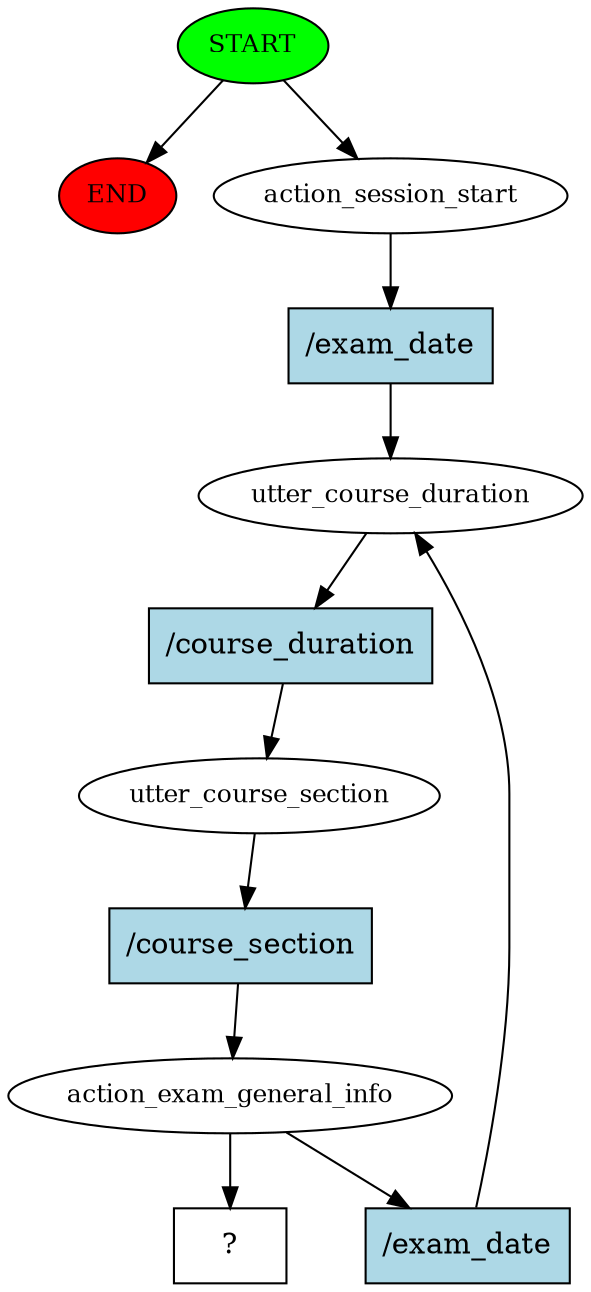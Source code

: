 digraph  {
0 [class="start active", fillcolor=green, fontsize=12, label=START, style=filled];
"-1" [class=end, fillcolor=red, fontsize=12, label=END, style=filled];
1 [class=active, fontsize=12, label=action_session_start];
2 [class=active, fontsize=12, label=utter_course_duration];
3 [class=active, fontsize=12, label=utter_course_section];
4 [class=active, fontsize=12, label=action_exam_general_info];
11 [class="intent dashed active", label="  ?  ", shape=rect];
12 [class="intent active", fillcolor=lightblue, label="/exam_date", shape=rect, style=filled];
13 [class="intent active", fillcolor=lightblue, label="/course_duration", shape=rect, style=filled];
14 [class="intent active", fillcolor=lightblue, label="/course_section", shape=rect, style=filled];
15 [class="intent active", fillcolor=lightblue, label="/exam_date", shape=rect, style=filled];
0 -> "-1"  [class="", key=NONE, label=""];
0 -> 1  [class=active, key=NONE, label=""];
1 -> 12  [class=active, key=0];
2 -> 13  [class=active, key=0];
3 -> 14  [class=active, key=0];
4 -> 11  [class=active, key=NONE, label=""];
4 -> 15  [class=active, key=0];
12 -> 2  [class=active, key=0];
13 -> 3  [class=active, key=0];
14 -> 4  [class=active, key=0];
15 -> 2  [class=active, key=0];
}
